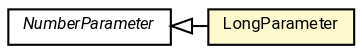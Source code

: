 #!/usr/local/bin/dot
#
# Class diagram 
# Generated by UMLGraph version R5_7_2-60-g0e99a6 (http://www.spinellis.gr/umlgraph/)
#

digraph G {
	graph [fontnames="svg"]
	edge [fontname="Roboto",fontsize=7,labelfontname="Roboto",labelfontsize=7,color="black"];
	node [fontname="Roboto",fontcolor="black",fontsize=8,shape=plaintext,margin=0,width=0,height=0];
	nodesep=0.15;
	ranksep=0.25;
	rankdir=LR;
	// de.lmu.ifi.dbs.elki.utilities.optionhandling.parameters.LongParameter
	c6642071 [label=<<table title="de.lmu.ifi.dbs.elki.utilities.optionhandling.parameters.LongParameter" border="0" cellborder="1" cellspacing="0" cellpadding="2" bgcolor="lemonChiffon" href="LongParameter.html" target="_parent">
		<tr><td><table border="0" cellspacing="0" cellpadding="1">
		<tr><td align="center" balign="center"> <font face="Roboto">LongParameter</font> </td></tr>
		</table></td></tr>
		</table>>, URL="LongParameter.html"];
	// de.lmu.ifi.dbs.elki.utilities.optionhandling.parameters.NumberParameter<THIS extends de.lmu.ifi.dbs.elki.utilities.optionhandling.parameters.NumberParameter<THIS, T>, T extends java.lang.Number>
	c6642072 [label=<<table title="de.lmu.ifi.dbs.elki.utilities.optionhandling.parameters.NumberParameter" border="0" cellborder="1" cellspacing="0" cellpadding="2" href="NumberParameter.html" target="_parent">
		<tr><td><table border="0" cellspacing="0" cellpadding="1">
		<tr><td align="center" balign="center"> <font face="Roboto"><i>NumberParameter</i></font> </td></tr>
		</table></td></tr>
		</table>>, URL="NumberParameter.html"];
	// de.lmu.ifi.dbs.elki.utilities.optionhandling.parameters.LongParameter extends de.lmu.ifi.dbs.elki.utilities.optionhandling.parameters.NumberParameter<THIS extends de.lmu.ifi.dbs.elki.utilities.optionhandling.parameters.NumberParameter<THIS, T>, T extends java.lang.Number>
	c6642072 -> c6642071 [arrowtail=empty,dir=back,weight=10];
}

